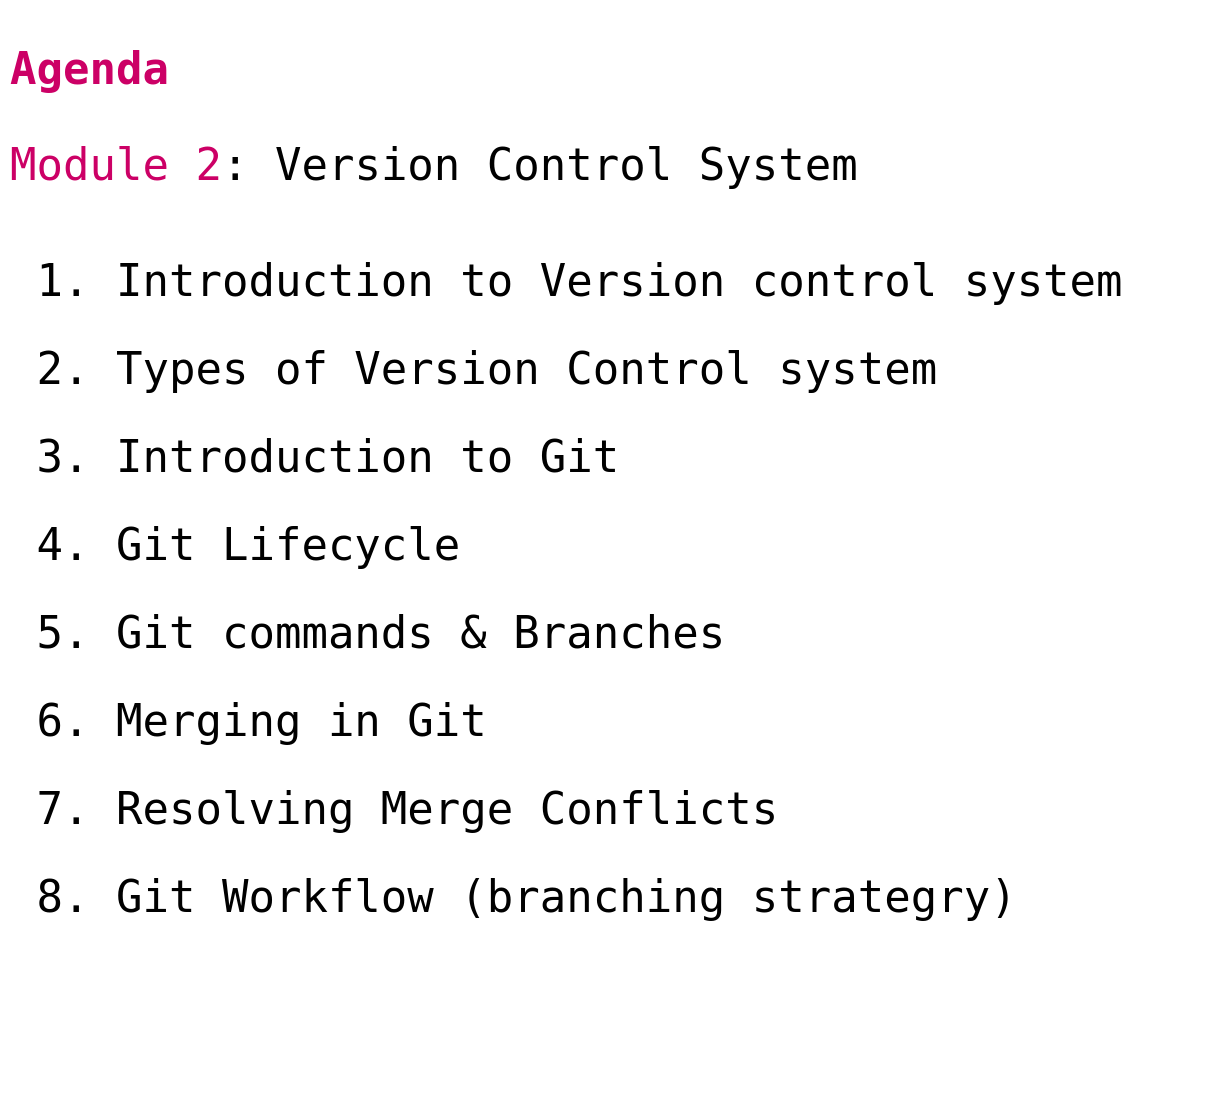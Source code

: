 <mxfile version="24.7.8" pages="16">
  <diagram name="Git Agenda" id="YpZvSmniK9V5rSwcc3CN">
    <mxGraphModel dx="1050" dy="661" grid="0" gridSize="10" guides="1" tooltips="1" connect="1" arrows="1" fold="1" page="0" pageScale="1" pageWidth="827" pageHeight="1169" math="0" shadow="0">
      <root>
        <mxCell id="0" />
        <mxCell id="1" parent="0" />
        <mxCell id="VHY01CvbpaXcTICyz543-1" value="&lt;pre style=&quot;border-color: var(--border-color); font-size: 22px;&quot;&gt;&lt;font style=&quot;border-color: var(--border-color); font-size: 22px;&quot;&gt;&lt;font style=&quot;border-color: var(--border-color); font-size: 22px;&quot; color=&quot;#cc0066&quot;&gt;&lt;b style=&quot;font-size: 22px;&quot;&gt;Agenda&lt;/b&gt;&lt;/font&gt;&lt;/font&gt;&lt;/pre&gt;&lt;pre style=&quot;border-color: var(--border-color); font-size: 22px;&quot;&gt;&lt;font style=&quot;border-color: var(--border-color); font-size: 22px;&quot;&gt;&lt;font style=&quot;border-color: var(--border-color); font-size: 22px;&quot; color=&quot;#cc0066&quot;&gt;Module 2&lt;/font&gt;: Version Control System&lt;/font&gt;&lt;/pre&gt;&lt;h1 style=&quot;font-size: 22px;&quot;&gt;&lt;div style=&quot;border-color: var(--border-color); font-size: 22px;&quot;&gt;&lt;pre style=&quot;border-color: var(--border-color); line-height: 200%; font-size: 22px;&quot;&gt;&lt;span style=&quot;font-weight: normal; font-size: 22px;&quot;&gt;&lt;font style=&quot;border-color: var(--border-color); font-size: 22px;&quot;&gt; 1. Introduction to Version control system&lt;br style=&quot;border-color: var(--border-color); font-size: 22px;&quot;&gt;&lt;/font&gt;&lt;font style=&quot;border-color: var(--border-color); font-size: 22px;&quot;&gt; 2. Types of Version Control system&lt;br style=&quot;border-color: var(--border-color); font-size: 22px;&quot;&gt;&lt;/font&gt;&lt;font style=&quot;border-color: var(--border-color); font-size: 22px;&quot;&gt; 3. Introduction to Git&lt;br style=&quot;border-color: var(--border-color); font-size: 22px;&quot;&gt;&lt;/font&gt;&lt;font style=&quot;border-color: var(--border-color); font-size: 22px;&quot;&gt; 4. Git Lifecycle&lt;br style=&quot;border-color: var(--border-color); font-size: 22px;&quot;&gt;&lt;/font&gt;&lt;font style=&quot;border-color: var(--border-color); font-size: 22px;&quot;&gt; 5. Git commands &amp;amp; Branches&lt;br style=&quot;border-color: var(--border-color); font-size: 22px;&quot;&gt;&lt;/font&gt;&lt;font style=&quot;border-color: var(--border-color); font-size: 22px;&quot;&gt; 6. Merging in Git&lt;br style=&quot;border-color: var(--border-color); font-size: 22px;&quot;&gt;&lt;/font&gt;&lt;font style=&quot;border-color: var(--border-color); font-size: 22px;&quot;&gt; 7. Resolving Merge Conflicts&lt;br style=&quot;border-color: var(--border-color); font-size: 22px;&quot;&gt;&lt;/font&gt;&lt;font style=&quot;border-color: var(--border-color); font-size: 22px;&quot;&gt; 8. Git Workflow (branching strategry)&lt;/font&gt;&lt;/span&gt;&lt;/pre&gt;&lt;/div&gt;&lt;div style=&quot;border-color: var(--border-color); font-size: 22px;&quot;&gt;&lt;br style=&quot;border-color: var(--border-color); font-weight: 400; background-color: rgb(255, 255, 255); font-size: 22px;&quot;&gt;&lt;/div&gt;&lt;/h1&gt;" style="text;html=1;strokeColor=none;fillColor=none;spacing=5;spacingTop=-20;whiteSpace=wrap;overflow=hidden;rounded=0;fontSize=22;" parent="1" vertex="1">
          <mxGeometry x="159" y="50" width="613" height="538" as="geometry" />
        </mxCell>
      </root>
    </mxGraphModel>
  </diagram>
  <diagram id="4YtAKjzrqkJCi8TO_20z" name="Types of VCS">
    <mxGraphModel dx="954" dy="577" grid="0" gridSize="10" guides="1" tooltips="1" connect="1" arrows="1" fold="1" page="1" pageScale="1" pageWidth="1169" pageHeight="827" math="0" shadow="0">
      <root>
        <mxCell id="0" />
        <mxCell id="1" parent="0" />
        <mxCell id="oFI_bFkvAub5L_uY2wqZ-1" value="Version control system" style="text;html=1;strokeColor=none;fillColor=none;align=center;verticalAlign=middle;whiteSpace=wrap;rounded=0;fontSize=23;" parent="1" vertex="1">
          <mxGeometry x="24" y="18" width="303" height="96" as="geometry" />
        </mxCell>
        <mxCell id="oFI_bFkvAub5L_uY2wqZ-2" value="Centralized Version control system" style="rounded=1;whiteSpace=wrap;html=1;fontSize=18;" parent="1" vertex="1">
          <mxGeometry x="58" y="145" width="204" height="93" as="geometry" />
        </mxCell>
        <mxCell id="oFI_bFkvAub5L_uY2wqZ-3" value="Distributed Version control system" style="rounded=1;whiteSpace=wrap;html=1;fontSize=18;" parent="1" vertex="1">
          <mxGeometry x="58" y="251" width="207" height="84" as="geometry" />
        </mxCell>
      </root>
    </mxGraphModel>
  </diagram>
  <diagram id="MLBNJJhqrhndouZX00MK" name="need for vcs">
    <mxGraphModel dx="954" dy="577" grid="0" gridSize="10" guides="1" tooltips="1" connect="1" arrows="1" fold="1" page="0" pageScale="1" pageWidth="1169" pageHeight="827" math="0" shadow="0">
      <root>
        <mxCell id="0" />
        <mxCell id="1" parent="0" />
        <mxCell id="Z-3GROieoZMZpPvCuzKp-2" value="some project" style="rounded=1;whiteSpace=wrap;html=1;fontSize=25;" parent="1" vertex="1">
          <mxGeometry x="177" y="44" width="187" height="68" as="geometry" />
        </mxCell>
        <mxCell id="Z-3GROieoZMZpPvCuzKp-6" style="edgeStyle=orthogonalEdgeStyle;rounded=0;orthogonalLoop=1;jettySize=auto;html=1;exitX=0.442;exitY=0.05;exitDx=0;exitDy=0;entryX=0.25;entryY=1;entryDx=0;entryDy=0;exitPerimeter=0;" parent="1" source="Z-3GROieoZMZpPvCuzKp-13" target="Z-3GROieoZMZpPvCuzKp-2" edge="1">
          <mxGeometry relative="1" as="geometry">
            <mxPoint x="137" y="265" as="sourcePoint" />
          </mxGeometry>
        </mxCell>
        <mxCell id="Z-3GROieoZMZpPvCuzKp-7" style="edgeStyle=orthogonalEdgeStyle;rounded=0;orthogonalLoop=1;jettySize=auto;html=1;exitX=0.5;exitY=0;exitDx=0;exitDy=0;entryX=0.5;entryY=1;entryDx=0;entryDy=0;" parent="1" source="Z-3GROieoZMZpPvCuzKp-4" target="Z-3GROieoZMZpPvCuzKp-2" edge="1">
          <mxGeometry relative="1" as="geometry" />
        </mxCell>
        <mxCell id="Z-3GROieoZMZpPvCuzKp-4" value="Developer - Aus" style="rounded=1;whiteSpace=wrap;html=1;fontSize=18;" parent="1" vertex="1">
          <mxGeometry x="236" y="269" width="120" height="60" as="geometry" />
        </mxCell>
        <mxCell id="Z-3GROieoZMZpPvCuzKp-8" style="edgeStyle=orthogonalEdgeStyle;rounded=0;orthogonalLoop=1;jettySize=auto;html=1;exitX=0.5;exitY=0;exitDx=0;exitDy=0;entryX=0.75;entryY=1;entryDx=0;entryDy=0;" parent="1" source="Z-3GROieoZMZpPvCuzKp-5" target="Z-3GROieoZMZpPvCuzKp-2" edge="1">
          <mxGeometry relative="1" as="geometry" />
        </mxCell>
        <mxCell id="Z-3GROieoZMZpPvCuzKp-5" value="Developer - India" style="rounded=1;whiteSpace=wrap;html=1;fontSize=18;" parent="1" vertex="1">
          <mxGeometry x="386" y="272" width="120" height="60" as="geometry" />
        </mxCell>
        <mxCell id="Z-3GROieoZMZpPvCuzKp-13" value="Developer - UK" style="rounded=1;whiteSpace=wrap;html=1;fontSize=17;" parent="1" vertex="1">
          <mxGeometry x="86" y="267" width="120" height="60" as="geometry" />
        </mxCell>
        <mxCell id="Z-3GROieoZMZpPvCuzKp-14" value="Software code written by previous developer (latest)" style="rounded=1;whiteSpace=wrap;html=1;fontSize=17;" parent="1" vertex="1">
          <mxGeometry x="603" y="48" width="220" height="165" as="geometry" />
        </mxCell>
        <mxCell id="Z-3GROieoZMZpPvCuzKp-15" value="older versions" style="rounded=1;whiteSpace=wrap;html=1;fontSize=24;" parent="1" vertex="1">
          <mxGeometry x="627" y="259" width="193" height="77" as="geometry" />
        </mxCell>
        <mxCell id="Z-3GROieoZMZpPvCuzKp-16" value="import xyz&lt;br style=&quot;font-size: 18px;&quot;&gt;function main()&lt;br style=&quot;font-size: 18px;&quot;&gt;// logic&lt;br style=&quot;font-size: 18px;&quot;&gt;do this for generic server" style="rounded=1;whiteSpace=wrap;html=1;fontSize=18;" parent="1" vertex="1">
          <mxGeometry x="218" y="348" width="205" height="211" as="geometry" />
        </mxCell>
        <mxCell id="Z-3GROieoZMZpPvCuzKp-17" value="import abc&lt;br style=&quot;font-size: 18px;&quot;&gt;function main()&lt;br style=&quot;font-size: 18px;&quot;&gt;// logic&lt;br style=&quot;font-size: 18px;&quot;&gt;do this for specific server" style="rounded=1;whiteSpace=wrap;html=1;fontSize=18;" parent="1" vertex="1">
          <mxGeometry x="454" y="352" width="205" height="211" as="geometry" />
        </mxCell>
      </root>
    </mxGraphModel>
  </diagram>
  <diagram id="c4bVf6MtFUjyOZ9cYt8G" name="Git Lifecycle">
    <mxGraphModel dx="954" dy="577" grid="0" gridSize="10" guides="1" tooltips="1" connect="1" arrows="1" fold="1" page="0" pageScale="1" pageWidth="827" pageHeight="1169" math="0" shadow="0">
      <root>
        <mxCell id="0" />
        <mxCell id="1" parent="0" />
        <mxCell id="mYDbPHvVgtmqPeOXG0It-4" value="&lt;pre&gt;GIT Lifecycle&lt;/pre&gt;" style="text;html=1;strokeColor=none;fillColor=none;align=center;verticalAlign=middle;whiteSpace=wrap;rounded=0;fontSize=22;" parent="1" vertex="1">
          <mxGeometry x="35" y="37" width="178" height="30" as="geometry" />
        </mxCell>
        <mxCell id="7ZsGhtI60ht-brpEXiWF-4" value="Working Directory" style="rounded=1;whiteSpace=wrap;html=1;arcSize=10;fillColor=#f5f5f5;fontColor=#333333;strokeColor=#666666;fontSize=17;fontStyle=1" parent="1" vertex="1">
          <mxGeometry x="48" y="149" width="165" height="356" as="geometry" />
        </mxCell>
        <mxCell id="7ZsGhtI60ht-brpEXiWF-5" value="Staging Area" style="rounded=1;whiteSpace=wrap;html=1;arcSize=10;fillColor=#f5f5f5;fontColor=#333333;strokeColor=#666666;fontSize=17;fontStyle=1" parent="1" vertex="1">
          <mxGeometry x="351" y="150" width="165" height="355" as="geometry" />
        </mxCell>
        <mxCell id="7ZsGhtI60ht-brpEXiWF-6" value="Commit" style="rounded=1;whiteSpace=wrap;html=1;arcSize=10;fillColor=#f5f5f5;fontColor=#333333;strokeColor=#666666;fontSize=17;fontStyle=1" parent="1" vertex="1">
          <mxGeometry x="626" y="150" width="165" height="352" as="geometry" />
        </mxCell>
        <mxCell id="7ZsGhtI60ht-brpEXiWF-17" style="edgeStyle=orthogonalEdgeStyle;rounded=0;orthogonalLoop=1;jettySize=auto;html=1;exitX=1;exitY=0.25;exitDx=0;exitDy=0;entryX=0;entryY=0.25;entryDx=0;entryDy=0;strokeWidth=2;endArrow=classic;endFill=1;flowAnimation=1;fillColor=#d5e8d4;strokeColor=#82b366;" parent="1" edge="1">
          <mxGeometry relative="1" as="geometry">
            <mxPoint x="213" y="204" as="sourcePoint" />
            <mxPoint x="350" y="204" as="targetPoint" />
          </mxGeometry>
        </mxCell>
        <mxCell id="7ZsGhtI60ht-brpEXiWF-18" style="edgeStyle=orthogonalEdgeStyle;rounded=0;orthogonalLoop=1;jettySize=auto;html=1;exitX=1;exitY=0.25;exitDx=0;exitDy=0;entryX=0;entryY=0.25;entryDx=0;entryDy=0;strokeWidth=2;endArrow=classic;endFill=1;flowAnimation=1;fillColor=#d5e8d4;strokeColor=#82b366;" parent="1" edge="1">
          <mxGeometry relative="1" as="geometry">
            <mxPoint x="515" y="205" as="sourcePoint" />
            <mxPoint x="626" y="205" as="targetPoint" />
          </mxGeometry>
        </mxCell>
        <mxCell id="1p7RzX7IOJ1AwIxPl_vJ-3" value="commit id created" style="text;html=1;strokeColor=none;fillColor=none;align=center;verticalAlign=middle;whiteSpace=wrap;rounded=0;" parent="1" vertex="1">
          <mxGeometry x="616" y="61" width="221" height="30" as="geometry" />
        </mxCell>
      </root>
    </mxGraphModel>
  </diagram>
  <diagram id="HzSWJsMvNREoI4RyfFFD" name="tags">
    <mxGraphModel dx="954" dy="577" grid="0" gridSize="10" guides="1" tooltips="1" connect="1" arrows="1" fold="1" page="1" pageScale="1" pageWidth="827" pageHeight="1169" math="0" shadow="0">
      <root>
        <mxCell id="0" />
        <mxCell id="1" parent="0" />
        <mxCell id="zLAvjvVBs-cc2LiT2JCl-1" value="Git Tags:" style="text;html=1;strokeColor=none;fillColor=none;align=center;verticalAlign=middle;whiteSpace=wrap;rounded=0;fontSize=23;" parent="1" vertex="1">
          <mxGeometry x="62" y="52" width="199" height="46" as="geometry" />
        </mxCell>
        <mxCell id="zLAvjvVBs-cc2LiT2JCl-6" value="" style="edgeStyle=orthogonalEdgeStyle;rounded=0;orthogonalLoop=1;jettySize=auto;html=1;" parent="1" source="zLAvjvVBs-cc2LiT2JCl-2" target="zLAvjvVBs-cc2LiT2JCl-3" edge="1">
          <mxGeometry relative="1" as="geometry" />
        </mxCell>
        <mxCell id="zLAvjvVBs-cc2LiT2JCl-2" value="COMMIT A" style="ellipse;whiteSpace=wrap;html=1;aspect=fixed;" parent="1" vertex="1">
          <mxGeometry x="52" y="173" width="66" height="66" as="geometry" />
        </mxCell>
        <mxCell id="zLAvjvVBs-cc2LiT2JCl-7" value="" style="edgeStyle=orthogonalEdgeStyle;rounded=0;orthogonalLoop=1;jettySize=auto;html=1;" parent="1" source="zLAvjvVBs-cc2LiT2JCl-3" target="zLAvjvVBs-cc2LiT2JCl-4" edge="1">
          <mxGeometry relative="1" as="geometry" />
        </mxCell>
        <mxCell id="zLAvjvVBs-cc2LiT2JCl-3" value="COMMIT B" style="ellipse;whiteSpace=wrap;html=1;aspect=fixed;" parent="1" vertex="1">
          <mxGeometry x="171" y="173" width="66" height="66" as="geometry" />
        </mxCell>
        <mxCell id="zLAvjvVBs-cc2LiT2JCl-8" value="" style="edgeStyle=orthogonalEdgeStyle;rounded=0;orthogonalLoop=1;jettySize=auto;html=1;" parent="1" source="zLAvjvVBs-cc2LiT2JCl-4" target="zLAvjvVBs-cc2LiT2JCl-5" edge="1">
          <mxGeometry relative="1" as="geometry" />
        </mxCell>
        <mxCell id="zLAvjvVBs-cc2LiT2JCl-4" value="COMMIT C" style="ellipse;whiteSpace=wrap;html=1;aspect=fixed;" parent="1" vertex="1">
          <mxGeometry x="287" y="173" width="66" height="66" as="geometry" />
        </mxCell>
        <mxCell id="zLAvjvVBs-cc2LiT2JCl-5" value="COMMIT D" style="ellipse;whiteSpace=wrap;html=1;aspect=fixed;" parent="1" vertex="1">
          <mxGeometry x="409" y="173" width="66" height="66" as="geometry" />
        </mxCell>
        <mxCell id="zLAvjvVBs-cc2LiT2JCl-9" value="Releasing Software" style="rounded=1;whiteSpace=wrap;html=1;fontSize=19;" parent="1" vertex="1">
          <mxGeometry x="409" y="23" width="191" height="99" as="geometry" />
        </mxCell>
        <mxCell id="zLAvjvVBs-cc2LiT2JCl-10" value="Windows 10" style="rounded=1;whiteSpace=wrap;html=1;fontSize=18;" parent="1" vertex="1">
          <mxGeometry x="44" y="307" width="120" height="60" as="geometry" />
        </mxCell>
        <mxCell id="zLAvjvVBs-cc2LiT2JCl-11" value="Windows 11" style="rounded=1;whiteSpace=wrap;html=1;fontSize=18;" parent="1" vertex="1">
          <mxGeometry x="216" y="307" width="120" height="60" as="geometry" />
        </mxCell>
        <mxCell id="zLAvjvVBs-cc2LiT2JCl-12" value="Ubuntu 18.04" style="rounded=1;whiteSpace=wrap;html=1;fontSize=18;" parent="1" vertex="1">
          <mxGeometry x="648" y="132" width="120" height="60" as="geometry" />
        </mxCell>
        <mxCell id="zLAvjvVBs-cc2LiT2JCl-13" value="Ubuntu 22.04" style="rounded=1;whiteSpace=wrap;html=1;fontSize=18;" parent="1" vertex="1">
          <mxGeometry x="648" y="214" width="120" height="60" as="geometry" />
        </mxCell>
        <mxCell id="zLAvjvVBs-cc2LiT2JCl-14" value="Microsoft Office 2016" style="rounded=1;whiteSpace=wrap;html=1;fontSize=18;" parent="1" vertex="1">
          <mxGeometry x="456" y="367" width="120" height="60" as="geometry" />
        </mxCell>
        <mxCell id="zLAvjvVBs-cc2LiT2JCl-15" value="Microsoft Office 2019" style="rounded=1;whiteSpace=wrap;html=1;fontSize=18;" parent="1" vertex="1">
          <mxGeometry x="604" y="364" width="120" height="60" as="geometry" />
        </mxCell>
        <mxCell id="zLAvjvVBs-cc2LiT2JCl-16" value="Version" style="text;html=1;strokeColor=none;fillColor=none;align=center;verticalAlign=middle;whiteSpace=wrap;rounded=0;fontSize=21;" parent="1" vertex="1">
          <mxGeometry y="435" width="154" height="47" as="geometry" />
        </mxCell>
      </root>
    </mxGraphModel>
  </diagram>
  <diagram id="jbiyX5ByHtZTEfG4toa0" name="fork">
    <mxGraphModel dx="954" dy="577" grid="0" gridSize="10" guides="1" tooltips="1" connect="1" arrows="1" fold="1" page="1" pageScale="1" pageWidth="827" pageHeight="1169" math="0" shadow="0">
      <root>
        <mxCell id="0" />
        <mxCell id="1" parent="0" />
        <mxCell id="QbxAqEQP2c93ynZAk2ai-1" value="FORK" style="rounded=0;whiteSpace=wrap;html=1;fontSize=22;" parent="1" vertex="1">
          <mxGeometry x="64" y="30" width="120" height="60" as="geometry" />
        </mxCell>
        <mxCell id="QbxAqEQP2c93ynZAk2ai-2" value="Not a git concept/feature , it is a github is providing" style="text;html=1;strokeColor=none;fillColor=none;align=center;verticalAlign=middle;whiteSpace=wrap;rounded=0;fontSize=18;" parent="1" vertex="1">
          <mxGeometry x="360" y="45" width="286" height="53" as="geometry" />
        </mxCell>
        <mxCell id="QbxAqEQP2c93ynZAk2ai-3" value="Repository owned by someone else (neither company, neither you)&lt;br&gt;repository by other account" style="rounded=1;whiteSpace=wrap;html=1;fontSize=18;" parent="1" vertex="1">
          <mxGeometry x="56" y="221" width="160" height="252" as="geometry" />
        </mxCell>
        <mxCell id="QbxAqEQP2c93ynZAk2ai-4" value="Repository owned by Company&lt;br&gt;company&#39;s account" style="rounded=1;whiteSpace=wrap;html=1;fontSize=18;" parent="1" vertex="1">
          <mxGeometry x="312" y="226" width="160" height="252" as="geometry" />
        </mxCell>
        <mxCell id="QbxAqEQP2c93ynZAk2ai-5" value="Fork - Create a copy of the original repository under your account" style="rounded=1;whiteSpace=wrap;html=1;fontSize=18;" parent="1" vertex="1">
          <mxGeometry x="560" y="230" width="160" height="252" as="geometry" />
        </mxCell>
      </root>
    </mxGraphModel>
  </diagram>
  <diagram id="RhJM7uLG1b88a4g9NJDU" name="fork">
    <mxGraphModel dx="954" dy="577" grid="0" gridSize="10" guides="1" tooltips="1" connect="1" arrows="1" fold="1" page="1" pageScale="1" pageWidth="827" pageHeight="1169" math="0" shadow="0">
      <root>
        <mxCell id="0" />
        <mxCell id="1" parent="0" />
        <mxCell id="ge_WFQR1Jo3dk_TUFEQP-4" value="" style="edgeStyle=orthogonalEdgeStyle;rounded=0;orthogonalLoop=1;jettySize=auto;html=1;" parent="1" source="ge_WFQR1Jo3dk_TUFEQP-1" target="ge_WFQR1Jo3dk_TUFEQP-2" edge="1">
          <mxGeometry relative="1" as="geometry" />
        </mxCell>
        <mxCell id="ge_WFQR1Jo3dk_TUFEQP-1" value="Repository owned by Company&lt;br&gt;company&#39;s account" style="rounded=1;whiteSpace=wrap;html=1;fontSize=18;" parent="1" vertex="1">
          <mxGeometry x="11" y="9" width="162" height="252" as="geometry" />
        </mxCell>
        <mxCell id="ge_WFQR1Jo3dk_TUFEQP-2" value="Fork - Create a copy of the original repository under your account&lt;br&gt;&lt;br&gt;any changes you want to do, do it on repo but under your user account" style="rounded=1;whiteSpace=wrap;html=1;fontSize=18;" parent="1" vertex="1">
          <mxGeometry x="260" y="9" width="160" height="252" as="geometry" />
        </mxCell>
        <mxCell id="ge_WFQR1Jo3dk_TUFEQP-3" value="&amp;nbsp;How to push changes to company&#39;s repository (Two Ways) - Normal Pull Request, FORK&amp;nbsp;" style="rounded=1;whiteSpace=wrap;html=1;fontSize=19;" parent="1" vertex="1">
          <mxGeometry x="171" y="379" width="364" height="101" as="geometry" />
        </mxCell>
        <mxCell id="ge_WFQR1Jo3dk_TUFEQP-5" value="First push changes to repo under your name,&lt;br style=&quot;font-size: 18px;&quot;&gt;&lt;br style=&quot;font-size: 18px;&quot;&gt;then create PR -&amp;gt; from your account repo to company owned repo" style="rounded=1;whiteSpace=wrap;html=1;fontSize=18;" parent="1" vertex="1">
          <mxGeometry x="557" y="47" width="188" height="161" as="geometry" />
        </mxCell>
        <mxCell id="EHpD6CYTYxR1IGDr7n8S-1" value="For Very sensitive/critical Projects&lt;br&gt;- company will not allow you to push your changes or features to company repository" style="rounded=1;whiteSpace=wrap;html=1;fontSize=23;" parent="1" vertex="1">
          <mxGeometry x="541" y="291" width="195" height="305" as="geometry" />
        </mxCell>
        <mxCell id="EHpD6CYTYxR1IGDr7n8S-2" value="&lt;font style=&quot;font-size: 19px;&quot;&gt;no Human error&lt;br&gt;they want you to&amp;nbsp;any changes you want to do, do it on repo but under your user account&lt;br&gt;&lt;/font&gt;" style="rounded=1;whiteSpace=wrap;html=1;" parent="1" vertex="1">
          <mxGeometry x="11" y="291" width="133" height="292" as="geometry" />
        </mxCell>
        <mxCell id="EHpD6CYTYxR1IGDr7n8S-3" value="any kind access to actual repo not given" style="rounded=1;whiteSpace=wrap;html=1;fontSize=17;" parent="1" vertex="1">
          <mxGeometry x="208" y="267" width="158" height="86" as="geometry" />
        </mxCell>
      </root>
    </mxGraphModel>
  </diagram>
  <diagram id="4sMAn9Rnak04yGC154Ku" name="PR">
    <mxGraphModel dx="954" dy="577" grid="0" gridSize="10" guides="1" tooltips="1" connect="1" arrows="1" fold="1" page="1" pageScale="1" pageWidth="827" pageHeight="1169" math="0" shadow="0">
      <root>
        <mxCell id="0" />
        <mxCell id="1" parent="0" />
        <mxCell id="yb_08odHftizWx5zXuvq-1" value="Pull Request - (Done on Github, remote repo)&lt;br style=&quot;font-size: 19px;&quot;&gt;REVIEW&lt;br style=&quot;font-size: 19px;&quot;&gt;&lt;br style=&quot;font-size: 19px;&quot;&gt;first step: you were working on some branch you created (test)&lt;br style=&quot;font-size: 19px;&quot;&gt;second step: you push the changes&amp;nbsp;&lt;br style=&quot;font-size: 19px;&quot;&gt;Third step: Create Pull Request (from your branch test -&amp;gt; development)&lt;br style=&quot;font-size: 19px;&quot;&gt;Fourth Step: Review by team&lt;br style=&quot;font-size: 19px;&quot;&gt;Fifth Step: Approve by team/ Merge&amp;nbsp;" style="rounded=1;whiteSpace=wrap;html=1;fontSize=19;" parent="1" vertex="1">
          <mxGeometry x="46" y="63" width="498" height="288" as="geometry" />
        </mxCell>
      </root>
    </mxGraphModel>
  </diagram>
  <diagram id="WHfynITZNqCh-F5gRPh6" name="merge">
    <mxGraphModel dx="954" dy="577" grid="0" gridSize="10" guides="1" tooltips="1" connect="1" arrows="1" fold="1" page="1" pageScale="1" pageWidth="827" pageHeight="1169" math="0" shadow="0">
      <root>
        <mxCell id="0" />
        <mxCell id="1" parent="0" />
        <mxCell id="R_YuxAzsIsUFxtu1HSWi-1" value="&lt;br style=&quot;font-size: 20px;&quot;&gt;First technique&lt;br style=&quot;font-size: 20px;&quot;&gt;git merge" style="rounded=1;whiteSpace=wrap;html=1;fontSize=20;" parent="1" vertex="1">
          <mxGeometry x="35" y="28" width="219" height="100" as="geometry" />
        </mxCell>
        <mxCell id="R_YuxAzsIsUFxtu1HSWi-2" value="branch A" style="rounded=1;whiteSpace=wrap;html=1;fontSize=18;" parent="1" vertex="1">
          <mxGeometry x="424" y="48" width="120" height="60" as="geometry" />
        </mxCell>
        <mxCell id="R_YuxAzsIsUFxtu1HSWi-4" style="edgeStyle=orthogonalEdgeStyle;rounded=0;orthogonalLoop=1;jettySize=auto;html=1;exitX=0.5;exitY=0;exitDx=0;exitDy=0;entryX=0.5;entryY=1;entryDx=0;entryDy=0;" parent="1" source="R_YuxAzsIsUFxtu1HSWi-3" target="R_YuxAzsIsUFxtu1HSWi-2" edge="1">
          <mxGeometry relative="1" as="geometry" />
        </mxCell>
        <mxCell id="R_YuxAzsIsUFxtu1HSWi-3" value="branch B" style="rounded=1;whiteSpace=wrap;html=1;fontSize=18;" parent="1" vertex="1">
          <mxGeometry x="424" y="163" width="120" height="60" as="geometry" />
        </mxCell>
        <mxCell id="R_YuxAzsIsUFxtu1HSWi-9" style="edgeStyle=orthogonalEdgeStyle;rounded=0;orthogonalLoop=1;jettySize=auto;html=1;exitX=1;exitY=0.25;exitDx=0;exitDy=0;" parent="1" source="R_YuxAzsIsUFxtu1HSWi-5" target="R_YuxAzsIsUFxtu1HSWi-6" edge="1">
          <mxGeometry relative="1" as="geometry" />
        </mxCell>
        <mxCell id="R_YuxAzsIsUFxtu1HSWi-11" style="edgeStyle=orthogonalEdgeStyle;rounded=0;orthogonalLoop=1;jettySize=auto;html=1;exitX=1;exitY=0.75;exitDx=0;exitDy=0;entryX=0;entryY=0.25;entryDx=0;entryDy=0;" parent="1" source="R_YuxAzsIsUFxtu1HSWi-5" target="R_YuxAzsIsUFxtu1HSWi-7" edge="1">
          <mxGeometry relative="1" as="geometry" />
        </mxCell>
        <mxCell id="R_YuxAzsIsUFxtu1HSWi-5" value="Copies the changes from Branch B to Branch A&lt;br style=&quot;font-size: 17px;&quot;&gt;1. copy + paste&lt;br style=&quot;font-size: 17px;&quot;&gt;2. New commit id will get created." style="rounded=1;whiteSpace=wrap;html=1;fontSize=17;" parent="1" vertex="1">
          <mxGeometry x="13" y="275" width="366" height="151" as="geometry" />
        </mxCell>
        <mxCell id="R_YuxAzsIsUFxtu1HSWi-6" value="Fast-Forward, new merge commit id will not get created" style="rounded=1;whiteSpace=wrap;html=1;fontSize=18;" parent="1" vertex="1">
          <mxGeometry x="585" y="227" width="208" height="104" as="geometry" />
        </mxCell>
        <mxCell id="R_YuxAzsIsUFxtu1HSWi-7" value="New commit id will get created" style="rounded=1;whiteSpace=wrap;html=1;fontSize=18;" parent="1" vertex="1">
          <mxGeometry x="580" y="386" width="211" height="117" as="geometry" />
        </mxCell>
      </root>
    </mxGraphModel>
  </diagram>
  <diagram id="UMPqT0sFmRJ-fVLFudUg" name=" git merge categories">
    <mxGraphModel dx="954" dy="577" grid="0" gridSize="10" guides="1" tooltips="1" connect="1" arrows="1" fold="1" page="1" pageScale="1" pageWidth="827" pageHeight="1169" math="0" shadow="0">
      <root>
        <mxCell id="0" />
        <mxCell id="1" parent="0" />
        <mxCell id="pkwisU0XTqOICtZxi2o_-7" style="edgeStyle=orthogonalEdgeStyle;rounded=0;orthogonalLoop=1;jettySize=auto;html=1;exitX=1;exitY=0.25;exitDx=0;exitDy=0;" parent="1" source="pkwisU0XTqOICtZxi2o_-1" edge="1">
          <mxGeometry relative="1" as="geometry">
            <mxPoint x="530" y="179" as="targetPoint" />
          </mxGeometry>
        </mxCell>
        <mxCell id="pkwisU0XTqOICtZxi2o_-8" style="edgeStyle=orthogonalEdgeStyle;rounded=0;orthogonalLoop=1;jettySize=auto;html=1;exitX=1;exitY=0.75;exitDx=0;exitDy=0;" parent="1" source="pkwisU0XTqOICtZxi2o_-1" target="pkwisU0XTqOICtZxi2o_-6" edge="1">
          <mxGeometry relative="1" as="geometry" />
        </mxCell>
        <mxCell id="pkwisU0XTqOICtZxi2o_-1" value="Merge - (COPY &amp;amp; PASTE)&lt;br style=&quot;font-size: 20px;&quot;&gt;copy from one branch and paste to another branch" style="rounded=1;whiteSpace=wrap;html=1;fontSize=20;" parent="1" vertex="1">
          <mxGeometry x="51" y="123" width="241" height="223" as="geometry" />
        </mxCell>
        <mxCell id="pkwisU0XTqOICtZxi2o_-2" value="&lt;br style=&quot;font-size: 19px;&quot;&gt;Git Merge" style="text;html=1;strokeColor=none;fillColor=none;align=center;verticalAlign=middle;whiteSpace=wrap;rounded=0;fontSize=19;" parent="1" vertex="1">
          <mxGeometry x="20" y="18" width="132" height="49" as="geometry" />
        </mxCell>
        <mxCell id="pkwisU0XTqOICtZxi2o_-3" value="git merge (frequently used)" style="rounded=1;whiteSpace=wrap;html=1;fontSize=24;" parent="1" vertex="1">
          <mxGeometry x="533" y="141" width="210" height="79" as="geometry" />
        </mxCell>
        <mxCell id="pkwisU0XTqOICtZxi2o_-6" value="git rebase (rare)" style="rounded=1;whiteSpace=wrap;html=1;fontSize=24;" parent="1" vertex="1">
          <mxGeometry x="533" y="250" width="210" height="79" as="geometry" />
        </mxCell>
      </root>
    </mxGraphModel>
  </diagram>
  <diagram id="rrTDdyOQCm_XGoxc02Rv" name="branches">
    <mxGraphModel dx="954" dy="577" grid="0" gridSize="10" guides="1" tooltips="1" connect="1" arrows="1" fold="1" page="1" pageScale="1" pageWidth="1169" pageHeight="827" math="0" shadow="0">
      <root>
        <mxCell id="0" />
        <mxCell id="1" parent="0" />
        <mxCell id="Xp9hvV_bBMrB_M2xgvWF-6" style="edgeStyle=orthogonalEdgeStyle;rounded=0;orthogonalLoop=1;jettySize=auto;html=1;exitX=1;exitY=0.5;exitDx=0;exitDy=0;" parent="1" source="Xp9hvV_bBMrB_M2xgvWF-1" target="Xp9hvV_bBMrB_M2xgvWF-7" edge="1">
          <mxGeometry relative="1" as="geometry">
            <mxPoint x="392" y="87" as="targetPoint" />
          </mxGeometry>
        </mxCell>
        <mxCell id="Xp9hvV_bBMrB_M2xgvWF-1" value="remote repo" style="rounded=1;whiteSpace=wrap;html=1;fontSize=22;" parent="1" vertex="1">
          <mxGeometry x="86" y="50" width="155" height="74" as="geometry" />
        </mxCell>
        <mxCell id="Xp9hvV_bBMrB_M2xgvWF-2" value="E-comm Website" style="rounded=1;whiteSpace=wrap;html=1;fontSize=16;" parent="1" vertex="1">
          <mxGeometry x="538" y="57" width="171" height="60" as="geometry" />
        </mxCell>
        <mxCell id="Xp9hvV_bBMrB_M2xgvWF-3" value="client" style="text;html=1;strokeColor=none;fillColor=none;align=center;verticalAlign=middle;whiteSpace=wrap;rounded=0;fontSize=16;" parent="1" vertex="1">
          <mxGeometry x="587" y="128" width="60" height="30" as="geometry" />
        </mxCell>
        <mxCell id="Xp9hvV_bBMrB_M2xgvWF-4" value="&lt;font style=&quot;font-size: 17px;&quot;&gt;Requirement:&lt;br&gt;1. create a simple website about my business&lt;br&gt;2. List all the products&lt;br&gt;3. buy the product (debit card, CASH)&amp;nbsp;&lt;/font&gt;" style="rounded=1;whiteSpace=wrap;html=1;" parent="1" vertex="1">
          <mxGeometry x="724" y="18" width="223" height="211" as="geometry" />
        </mxCell>
        <mxCell id="Xp9hvV_bBMrB_M2xgvWF-5" value="location repo" style="text;html=1;strokeColor=none;fillColor=none;align=center;verticalAlign=middle;whiteSpace=wrap;rounded=0;" parent="1" vertex="1">
          <mxGeometry x="119" y="138" width="137" height="35" as="geometry" />
        </mxCell>
        <mxCell id="Xp9hvV_bBMrB_M2xgvWF-7" value="Production Servers" style="rounded=1;whiteSpace=wrap;html=1;fontSize=17;" parent="1" vertex="1">
          <mxGeometry x="340" y="57" width="120" height="60" as="geometry" />
        </mxCell>
        <mxCell id="Xp9hvV_bBMrB_M2xgvWF-10" value="&lt;font style=&quot;font-size: 20px;&quot;&gt;Branch&lt;/font&gt;" style="rounded=1;whiteSpace=wrap;html=1;" parent="1" vertex="1">
          <mxGeometry x="86" y="218" width="120" height="60" as="geometry" />
        </mxCell>
        <mxCell id="Xp9hvV_bBMrB_M2xgvWF-11" value="isolated folder" style="text;html=1;strokeColor=none;fillColor=none;align=center;verticalAlign=middle;whiteSpace=wrap;rounded=0;fontSize=22;" parent="1" vertex="1">
          <mxGeometry x="244" y="222.5" width="213" height="51" as="geometry" />
        </mxCell>
        <mxCell id="Xp9hvV_bBMrB_M2xgvWF-15" value="&lt;font style=&quot;font-size: 20px;&quot;&gt;Main&lt;/font&gt;" style="rounded=1;whiteSpace=wrap;html=1;" parent="1" vertex="1">
          <mxGeometry x="95" y="310" width="120" height="60" as="geometry" />
        </mxCell>
        <mxCell id="Xp9hvV_bBMrB_M2xgvWF-16" value="development (copy main branch files)" style="rounded=1;whiteSpace=wrap;html=1;fontSize=17;" parent="1" vertex="1">
          <mxGeometry x="109" y="395" width="120" height="60" as="geometry" />
        </mxCell>
        <mxCell id="Xp9hvV_bBMrB_M2xgvWF-17" style="edgeStyle=orthogonalEdgeStyle;rounded=0;orthogonalLoop=1;jettySize=auto;html=1;exitX=1;exitY=0.5;exitDx=0;exitDy=0;" parent="1" target="Xp9hvV_bBMrB_M2xgvWF-18" edge="1">
          <mxGeometry relative="1" as="geometry">
            <mxPoint x="364" y="342" as="targetPoint" />
            <mxPoint x="213" y="342" as="sourcePoint" />
          </mxGeometry>
        </mxCell>
        <mxCell id="Xp9hvV_bBMrB_M2xgvWF-18" value="Production Servers" style="rounded=1;whiteSpace=wrap;html=1;fontSize=17;" parent="1" vertex="1">
          <mxGeometry x="312" y="312" width="120" height="60" as="geometry" />
        </mxCell>
        <mxCell id="Xp9hvV_bBMrB_M2xgvWF-19" value="&lt;font style=&quot;font-size: 17px;&quot;&gt;Requirement:&lt;br&gt;buy the product (user should be able to make payment by credit card, UPI, payment mechanism)&lt;/font&gt;" style="rounded=1;whiteSpace=wrap;html=1;" parent="1" vertex="1">
          <mxGeometry x="477" y="198" width="223" height="211" as="geometry" />
        </mxCell>
        <mxCell id="Xp9hvV_bBMrB_M2xgvWF-22" style="edgeStyle=orthogonalEdgeStyle;rounded=0;orthogonalLoop=1;jettySize=auto;html=1;exitX=0.5;exitY=0;exitDx=0;exitDy=0;" parent="1" source="Xp9hvV_bBMrB_M2xgvWF-20" target="Xp9hvV_bBMrB_M2xgvWF-16" edge="1">
          <mxGeometry relative="1" as="geometry" />
        </mxCell>
        <mxCell id="Xp9hvV_bBMrB_M2xgvWF-20" value="Developer1&amp;nbsp;" style="rounded=1;whiteSpace=wrap;html=1;" parent="1" vertex="1">
          <mxGeometry x="111" y="514" width="120" height="60" as="geometry" />
        </mxCell>
        <mxCell id="Xp9hvV_bBMrB_M2xgvWF-23" style="edgeStyle=orthogonalEdgeStyle;rounded=0;orthogonalLoop=1;jettySize=auto;html=1;exitX=0.5;exitY=0;exitDx=0;exitDy=0;entryX=1;entryY=0.5;entryDx=0;entryDy=0;" parent="1" source="Xp9hvV_bBMrB_M2xgvWF-21" target="Xp9hvV_bBMrB_M2xgvWF-16" edge="1">
          <mxGeometry relative="1" as="geometry" />
        </mxCell>
        <mxCell id="Xp9hvV_bBMrB_M2xgvWF-21" value="Developer2" style="rounded=1;whiteSpace=wrap;html=1;" parent="1" vertex="1">
          <mxGeometry x="321" y="517" width="120" height="59" as="geometry" />
        </mxCell>
        <mxCell id="9c4wjEOqw9VQd3x0ZsKq-1" value="&lt;b style=&quot;font-size: 14px;&quot;&gt;Testing Servers&lt;/b&gt;" style="rounded=1;whiteSpace=wrap;html=1;fontSize=14;" parent="1" vertex="1">
          <mxGeometry x="557" y="425" width="120" height="60" as="geometry" />
        </mxCell>
      </root>
    </mxGraphModel>
  </diagram>
  <diagram id="NOQB6pyUTBI9mvz1hsFO" name="stash">
    <mxGraphModel dx="954" dy="577" grid="0" gridSize="10" guides="1" tooltips="1" connect="1" arrows="1" fold="1" page="1" pageScale="1" pageWidth="1169" pageHeight="827" math="0" shadow="0">
      <root>
        <mxCell id="0" />
        <mxCell id="1" parent="0" />
        <mxCell id="K47Zju3PDmoBtF0wbEia-1" value="git stash? (backup)" style="text;html=1;strokeColor=none;fillColor=none;align=center;verticalAlign=middle;whiteSpace=wrap;rounded=0;fontSize=22;" parent="1" vertex="1">
          <mxGeometry x="62" y="40" width="238" height="60" as="geometry" />
        </mxCell>
        <mxCell id="K47Zju3PDmoBtF0wbEia-3" value="development branch" style="rounded=1;whiteSpace=wrap;html=1;fontSize=16;" parent="1" vertex="1">
          <mxGeometry x="99" y="238" width="120" height="60" as="geometry" />
        </mxCell>
        <mxCell id="K47Zju3PDmoBtF0wbEia-4" value="main branch" style="rounded=1;whiteSpace=wrap;html=1;fontSize=19;" parent="1" vertex="1">
          <mxGeometry x="101" y="124" width="120" height="60" as="geometry" />
        </mxCell>
        <mxCell id="K47Zju3PDmoBtF0wbEia-5" value="Developer 1" style="shape=umlActor;verticalLabelPosition=bottom;verticalAlign=top;html=1;outlineConnect=0;" parent="1" vertex="1">
          <mxGeometry x="137" y="367" width="30" height="60" as="geometry" />
        </mxCell>
        <mxCell id="K47Zju3PDmoBtF0wbEia-9" value="" style="endArrow=classic;html=1;rounded=0;" parent="1" edge="1">
          <mxGeometry width="50" height="50" relative="1" as="geometry">
            <mxPoint x="154" y="363" as="sourcePoint" />
            <mxPoint x="154" y="299" as="targetPoint" />
          </mxGeometry>
        </mxCell>
        <mxCell id="K47Zju3PDmoBtF0wbEia-10" value="1. Working on my tasks&lt;br style=&quot;font-size: 22px;&quot;&gt;2. complete your task later, we have more important priority task&lt;br style=&quot;font-size: 22px;&quot;&gt;3. let complete priority task, then you can come back to your task" style="rounded=1;whiteSpace=wrap;html=1;fontSize=22;" parent="1" vertex="1">
          <mxGeometry x="392" y="67" width="222" height="387" as="geometry" />
        </mxCell>
        <mxCell id="K47Zju3PDmoBtF0wbEia-11" value="1. You have Not committed your worked&lt;br style=&quot;font-size: 20px;&quot;&gt;2. you will do git stash (take backup) your work&lt;br style=&quot;font-size: 20px;&quot;&gt;3. switch other branch (finish high priority task)&lt;br style=&quot;font-size: 20px;&quot;&gt;4. come back to your branch - restore your work (files)" style="rounded=1;whiteSpace=wrap;html=1;fontSize=20;" parent="1" vertex="1">
          <mxGeometry x="674" y="74" width="214" height="384" as="geometry" />
        </mxCell>
      </root>
    </mxGraphModel>
  </diagram>
  <diagram id="cRu5iLP9fi7BvvSv3KqR" name="stash">
    <mxGraphModel dx="954" dy="1404" grid="0" gridSize="10" guides="1" tooltips="1" connect="1" arrows="1" fold="1" page="1" pageScale="1" pageWidth="1169" pageHeight="827" math="0" shadow="0">
      <root>
        <mxCell id="0" />
        <mxCell id="1" parent="0" />
        <mxCell id="m21zkUCGgBf_NLkvx6OU-1" value="Working Directory" style="rounded=1;whiteSpace=wrap;html=1;fillColor=#ffe6cc;strokeColor=#d79b00;fontSize=23;" parent="1" vertex="1">
          <mxGeometry x="124" y="193" width="192" height="312" as="geometry" />
        </mxCell>
        <mxCell id="m21zkUCGgBf_NLkvx6OU-2" value="Staging Area" style="rounded=1;whiteSpace=wrap;html=1;fillColor=#ffe6cc;strokeColor=#d79b00;fontSize=23;" parent="1" vertex="1">
          <mxGeometry x="381" y="193" width="192" height="312" as="geometry" />
        </mxCell>
        <mxCell id="m21zkUCGgBf_NLkvx6OU-3" value="Commit" style="rounded=1;whiteSpace=wrap;html=1;fillColor=#ffe6cc;strokeColor=#d79b00;fontSize=23;" parent="1" vertex="1">
          <mxGeometry x="655" y="193" width="192" height="312" as="geometry" />
        </mxCell>
        <mxCell id="m21zkUCGgBf_NLkvx6OU-6" value="git stash" style="text;html=1;strokeColor=none;fillColor=none;align=center;verticalAlign=middle;whiteSpace=wrap;rounded=0;fontSize=23;" parent="1" vertex="1">
          <mxGeometry x="708" y="-10" width="290" height="62" as="geometry" />
        </mxCell>
        <mxCell id="m21zkUCGgBf_NLkvx6OU-7" value="git stash pop" style="text;html=1;strokeColor=none;fillColor=none;align=center;verticalAlign=middle;whiteSpace=wrap;rounded=0;fontSize=24;" parent="1" vertex="1">
          <mxGeometry x="77" y="48" width="292" height="50" as="geometry" />
        </mxCell>
        <mxCell id="m21zkUCGgBf_NLkvx6OU-8" value="&lt;font style=&quot;font-size: 19px;&quot;&gt;example.py&lt;/font&gt;" style="text;html=1;strokeColor=none;fillColor=none;align=center;verticalAlign=middle;whiteSpace=wrap;rounded=0;" parent="1" vertex="1">
          <mxGeometry x="443" y="256" width="60" height="30" as="geometry" />
        </mxCell>
        <mxCell id="m21zkUCGgBf_NLkvx6OU-9" value="git stash -u" style="text;html=1;strokeColor=none;fillColor=none;align=center;verticalAlign=middle;whiteSpace=wrap;rounded=0;fontSize=26;" parent="1" vertex="1">
          <mxGeometry x="752" y="30" width="224" height="62" as="geometry" />
        </mxCell>
        <mxCell id="m21zkUCGgBf_NLkvx6OU-10" value="file_working_directory" style="text;html=1;strokeColor=none;fillColor=none;align=center;verticalAlign=middle;whiteSpace=wrap;rounded=0;fontSize=19;" parent="1" vertex="1">
          <mxGeometry x="120.5" y="248" width="199" height="30" as="geometry" />
        </mxCell>
        <mxCell id="m21zkUCGgBf_NLkvx6OU-11" value="git stash apply" style="text;html=1;strokeColor=none;fillColor=none;align=center;verticalAlign=middle;whiteSpace=wrap;rounded=0;fontSize=24;" parent="1" vertex="1">
          <mxGeometry x="77" y="114" width="292" height="50" as="geometry" />
        </mxCell>
        <mxCell id="m21zkUCGgBf_NLkvx6OU-12" value="Recover the files from backup and delete the backup in stash" style="text;html=1;strokeColor=none;fillColor=none;align=center;verticalAlign=middle;whiteSpace=wrap;rounded=0;fontSize=18;" parent="1" vertex="1">
          <mxGeometry x="381" y="48" width="273" height="58" as="geometry" />
        </mxCell>
        <mxCell id="m21zkUCGgBf_NLkvx6OU-13" value="Recover the files from backup&amp;nbsp;" style="text;html=1;strokeColor=none;fillColor=none;align=center;verticalAlign=middle;whiteSpace=wrap;rounded=0;fontSize=18;" parent="1" vertex="1">
          <mxGeometry x="379" y="104" width="273" height="58" as="geometry" />
        </mxCell>
        <mxCell id="m21zkUCGgBf_NLkvx6OU-15" value="backup location" style="rounded=1;whiteSpace=wrap;html=1;" parent="1" vertex="1">
          <mxGeometry x="814" y="103" width="120" height="60" as="geometry" />
        </mxCell>
      </root>
    </mxGraphModel>
  </diagram>
  <diagram id="qMjhaOckLpxv-oZKhWdC" name="git clone">
    <mxGraphModel dx="954" dy="577" grid="0" gridSize="10" guides="1" tooltips="1" connect="1" arrows="1" fold="1" page="1" pageScale="1" pageWidth="1169" pageHeight="827" math="0" shadow="0">
      <root>
        <mxCell id="0" />
        <mxCell id="1" parent="0" />
        <mxCell id="mKYGtNY2Jtr43Klr3LXE-2" style="edgeStyle=orthogonalEdgeStyle;rounded=0;orthogonalLoop=1;jettySize=auto;html=1;exitX=1;exitY=0.5;exitDx=0;exitDy=0;entryX=0;entryY=0.5;entryDx=0;entryDy=0;" parent="1" source="6m0XKo_1RAq0CcN5eYUH-1" target="mKYGtNY2Jtr43Klr3LXE-1" edge="1">
          <mxGeometry relative="1" as="geometry" />
        </mxCell>
        <mxCell id="mKYGtNY2Jtr43Klr3LXE-5" style="edgeStyle=orthogonalEdgeStyle;rounded=0;orthogonalLoop=1;jettySize=auto;html=1;exitX=1;exitY=0.75;exitDx=0;exitDy=0;entryX=0;entryY=0.5;entryDx=0;entryDy=0;" parent="1" source="6m0XKo_1RAq0CcN5eYUH-1" target="mKYGtNY2Jtr43Klr3LXE-4" edge="1">
          <mxGeometry relative="1" as="geometry" />
        </mxCell>
        <mxCell id="6m0XKo_1RAq0CcN5eYUH-1" value="git clone" style="rounded=1;whiteSpace=wrap;html=1;fontSize=25;" parent="1" vertex="1">
          <mxGeometry x="108" y="211" width="193" height="74" as="geometry" />
        </mxCell>
        <mxCell id="mKYGtNY2Jtr43Klr3LXE-1" value="&lt;font style=&quot;font-size: 24px;&quot;&gt;mirror copy (join a project, want to have the repo from remote to local)&lt;/font&gt;" style="rounded=1;whiteSpace=wrap;html=1;" parent="1" vertex="1">
          <mxGeometry x="410" y="78" width="373" height="96" as="geometry" />
        </mxCell>
        <mxCell id="mKYGtNY2Jtr43Klr3LXE-4" value="if you delete the repository, then you download the repo again from remote to local" style="rounded=1;whiteSpace=wrap;html=1;fontSize=21;" parent="1" vertex="1">
          <mxGeometry x="405" y="256" width="402" height="99" as="geometry" />
        </mxCell>
      </root>
    </mxGraphModel>
  </diagram>
  <diagram id="iewytpki6bXeAjTku7xL" name="pull vs clone">
    <mxGraphModel dx="954" dy="577" grid="0" gridSize="10" guides="1" tooltips="1" connect="1" arrows="1" fold="1" page="1" pageScale="1" pageWidth="1169" pageHeight="827" math="0" shadow="0">
      <root>
        <mxCell id="0" />
        <mxCell id="1" parent="0" />
        <mxCell id="0-pimiACMQpLrmRq244E-1" value="git pull vs git clone" style="rounded=1;whiteSpace=wrap;html=1;fontSize=27;" parent="1" vertex="1">
          <mxGeometry x="76" y="30" width="296" height="73" as="geometry" />
        </mxCell>
        <mxCell id="0-pimiACMQpLrmRq244E-2" value="git clone - you only do it once&lt;br&gt;&lt;br&gt;it will download the whole repo (mirror copy)" style="rounded=1;whiteSpace=wrap;html=1;fontSize=25;" parent="1" vertex="1">
          <mxGeometry x="72.5" y="149" width="336.5" height="224" as="geometry" />
        </mxCell>
        <mxCell id="0-pimiACMQpLrmRq244E-3" value="git pull - frequently you will use,&amp;nbsp;&lt;br&gt;but will download latest changes all the time." style="rounded=1;whiteSpace=wrap;html=1;fontSize=25;" parent="1" vertex="1">
          <mxGeometry x="472" y="152" width="408" height="210" as="geometry" />
        </mxCell>
      </root>
    </mxGraphModel>
  </diagram>
  <diagram id="iqbHrH6KS8AWofH8QAa9" name="gitflow workflow">
    <mxGraphModel dx="1354" dy="977" grid="0" gridSize="10" guides="1" tooltips="1" connect="1" arrows="1" fold="1" page="0" pageScale="1" pageWidth="1169" pageHeight="827" math="0" shadow="0">
      <root>
        <mxCell id="0" />
        <mxCell id="1" parent="0" />
        <mxCell id="8173s8afwSuUCn_WHqip-1" value="Git Flow branching strategy" style="rounded=1;whiteSpace=wrap;html=1;fontSize=22;" parent="1" vertex="1">
          <mxGeometry x="-259" y="-95" width="258" height="71" as="geometry" />
        </mxCell>
        <mxCell id="UISAkuWo1imy3CG5nA0A-1" value="Main (PROD) - software&lt;br&gt;only file creating a bug" style="rounded=1;whiteSpace=wrap;html=1;fontSize=27;" parent="1" vertex="1">
          <mxGeometry x="-257" y="52" width="325" height="90" as="geometry" />
        </mxCell>
        <mxCell id="UISAkuWo1imy3CG5nA0A-11" style="edgeStyle=orthogonalEdgeStyle;rounded=0;orthogonalLoop=1;jettySize=auto;html=1;exitX=1;exitY=0.25;exitDx=0;exitDy=0;entryX=1;entryY=0.5;entryDx=0;entryDy=0;" parent="1" source="UISAkuWo1imy3CG5nA0A-2" target="UISAkuWo1imy3CG5nA0A-1" edge="1">
          <mxGeometry relative="1" as="geometry" />
        </mxCell>
        <mxCell id="UISAkuWo1imy3CG5nA0A-2" value="Release&amp;nbsp;" style="rounded=1;whiteSpace=wrap;html=1;fontSize=27;" parent="1" vertex="1">
          <mxGeometry x="-259" y="155" width="263" height="74" as="geometry" />
        </mxCell>
        <mxCell id="mWHYiJSA1lsFJrQ28Cyo-1" style="edgeStyle=orthogonalEdgeStyle;rounded=0;orthogonalLoop=1;jettySize=auto;html=1;exitX=0;exitY=0.5;exitDx=0;exitDy=0;" parent="1" source="UISAkuWo1imy3CG5nA0A-3" target="UISAkuWo1imy3CG5nA0A-1" edge="1">
          <mxGeometry relative="1" as="geometry" />
        </mxCell>
        <mxCell id="mWHYiJSA1lsFJrQ28Cyo-2" style="edgeStyle=orthogonalEdgeStyle;rounded=0;orthogonalLoop=1;jettySize=auto;html=1;exitX=0.25;exitY=1;exitDx=0;exitDy=0;" parent="1" source="UISAkuWo1imy3CG5nA0A-3" target="UISAkuWo1imy3CG5nA0A-4" edge="1">
          <mxGeometry relative="1" as="geometry" />
        </mxCell>
        <mxCell id="UISAkuWo1imy3CG5nA0A-3" value="Hotfix branch (security patch) critical" style="rounded=1;whiteSpace=wrap;html=1;fontSize=26;" parent="1" vertex="1">
          <mxGeometry x="42" y="-46" width="263" height="74" as="geometry" />
        </mxCell>
        <mxCell id="UISAkuWo1imy3CG5nA0A-10" style="edgeStyle=orthogonalEdgeStyle;rounded=0;orthogonalLoop=1;jettySize=auto;html=1;exitX=1;exitY=0.5;exitDx=0;exitDy=0;entryX=1;entryY=0.5;entryDx=0;entryDy=0;" parent="1" source="UISAkuWo1imy3CG5nA0A-4" target="UISAkuWo1imy3CG5nA0A-2" edge="1">
          <mxGeometry relative="1" as="geometry" />
        </mxCell>
        <mxCell id="UISAkuWo1imy3CG5nA0A-4" value="development&amp;nbsp;" style="rounded=1;whiteSpace=wrap;html=1;fontSize=27;" parent="1" vertex="1">
          <mxGeometry x="-241" y="445" width="263" height="74" as="geometry" />
        </mxCell>
        <mxCell id="UISAkuWo1imy3CG5nA0A-7" value="&lt;b style=&quot;font-size: 19px;&quot;&gt;Step 1:&amp;nbsp;&lt;/b&gt;&amp;nbsp;Development branch (which existing code from main)&lt;br style=&quot;font-size: 19px;&quot;&gt;&lt;br style=&quot;font-size: 19px;&quot;&gt;&lt;b style=&quot;font-size: 19px;&quot;&gt;Step 2&lt;/b&gt;: When you want to add/ work on new feature, create a feature from development branch&lt;br style=&quot;font-size: 19px;&quot;&gt;&lt;br style=&quot;font-size: 19px;&quot;&gt;&lt;b style=&quot;font-size: 19px;&quot;&gt;Step 3&lt;/b&gt;: once a specific feature is created then PR (merge) into development&lt;br style=&quot;font-size: 19px;&quot;&gt;&lt;b style=&quot;font-size: 19px;&quot;&gt;Step 4&lt;/b&gt;: When you have enough features (commits) then you will raise PR from development branch to Release branch&lt;br style=&quot;font-size: 19px;&quot;&gt;&lt;br style=&quot;font-size: 19px;&quot;&gt;&lt;b style=&quot;font-size: 19px;&quot;&gt;Step 5:&lt;/b&gt; In release, you all README.MD, license, documents, releases (tags)&lt;br style=&quot;font-size: 19px;&quot;&gt;&lt;br style=&quot;font-size: 19px;&quot;&gt;&lt;b style=&quot;font-size: 19px;&quot;&gt;Step 6&lt;/b&gt;: Merge into Main branch" style="rounded=1;whiteSpace=wrap;html=1;fontSize=19;" parent="1" vertex="1">
          <mxGeometry x="154" y="63" width="449" height="447" as="geometry" />
        </mxCell>
        <mxCell id="UISAkuWo1imy3CG5nA0A-8" value="2 - 4 weeks&amp;nbsp;" style="rounded=1;whiteSpace=wrap;html=1;fontSize=23;" parent="1" vertex="1">
          <mxGeometry x="421" y="-41" width="253" height="74" as="geometry" />
        </mxCell>
        <mxCell id="mWHYiJSA1lsFJrQ28Cyo-3" value="features" style="rounded=1;whiteSpace=wrap;html=1;" parent="1" vertex="1">
          <mxGeometry x="-160" y="557" width="120" height="60" as="geometry" />
        </mxCell>
      </root>
    </mxGraphModel>
  </diagram>
</mxfile>
